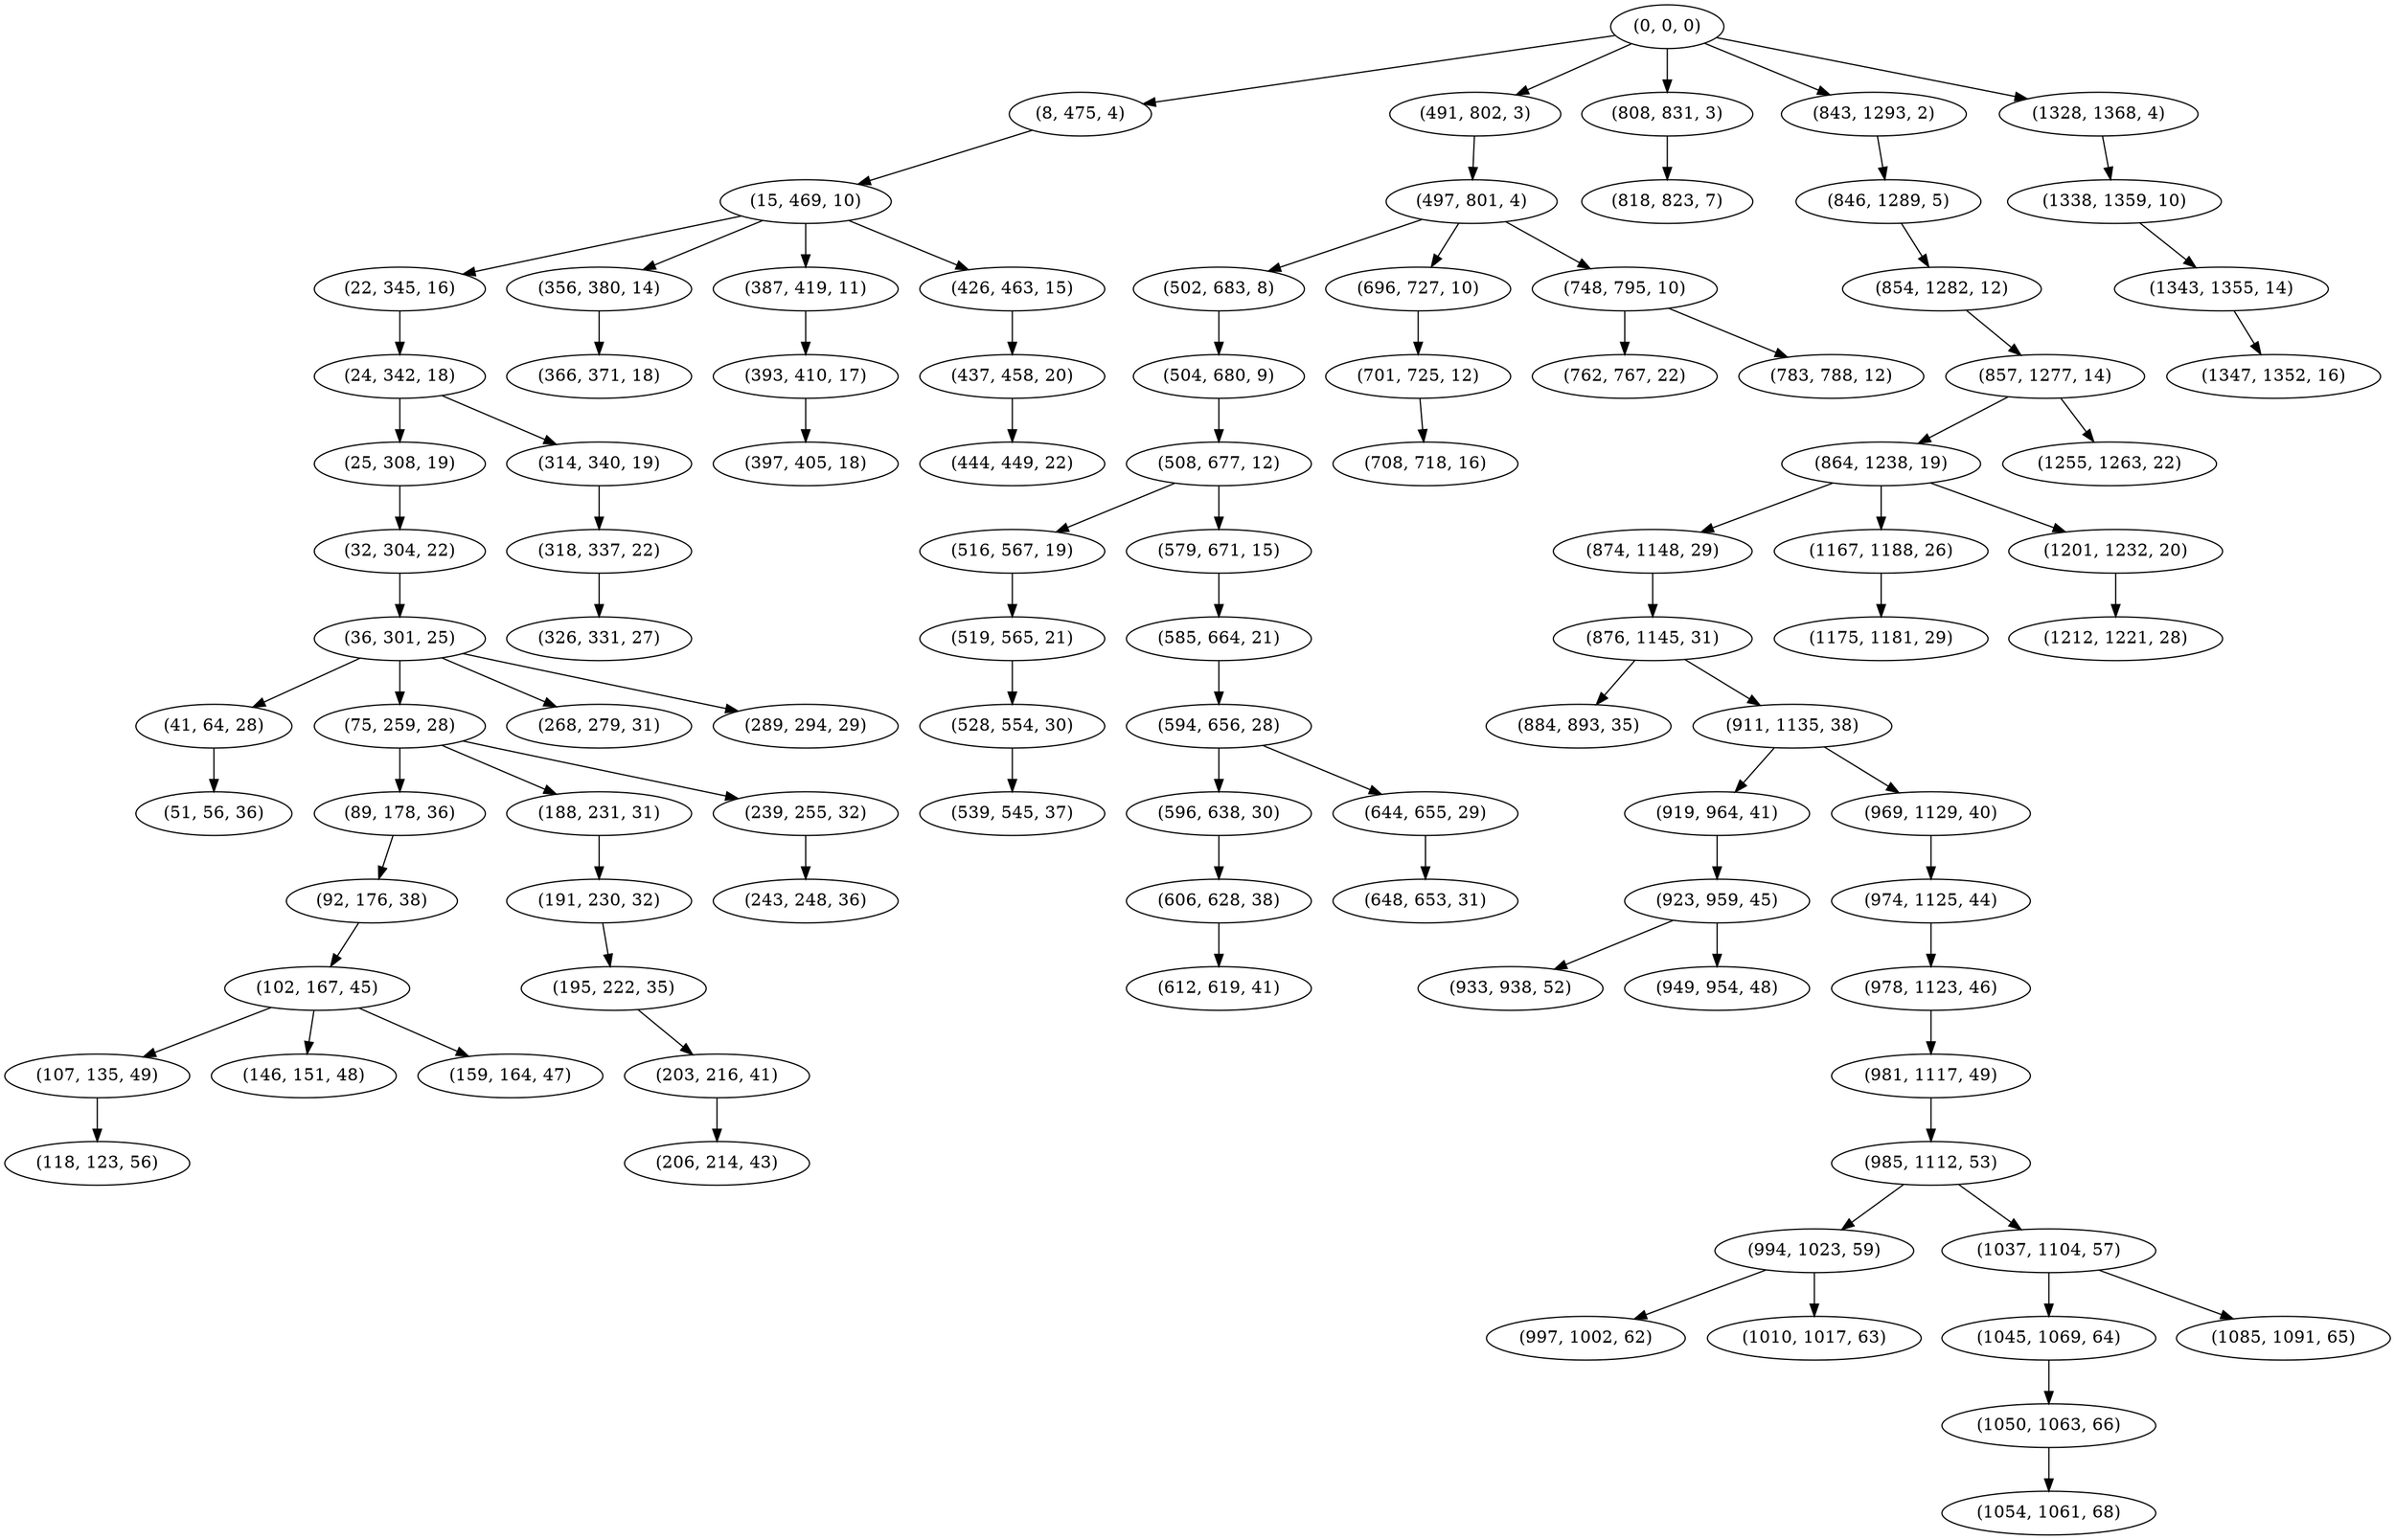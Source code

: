 digraph tree {
    "(0, 0, 0)";
    "(8, 475, 4)";
    "(15, 469, 10)";
    "(22, 345, 16)";
    "(24, 342, 18)";
    "(25, 308, 19)";
    "(32, 304, 22)";
    "(36, 301, 25)";
    "(41, 64, 28)";
    "(51, 56, 36)";
    "(75, 259, 28)";
    "(89, 178, 36)";
    "(92, 176, 38)";
    "(102, 167, 45)";
    "(107, 135, 49)";
    "(118, 123, 56)";
    "(146, 151, 48)";
    "(159, 164, 47)";
    "(188, 231, 31)";
    "(191, 230, 32)";
    "(195, 222, 35)";
    "(203, 216, 41)";
    "(206, 214, 43)";
    "(239, 255, 32)";
    "(243, 248, 36)";
    "(268, 279, 31)";
    "(289, 294, 29)";
    "(314, 340, 19)";
    "(318, 337, 22)";
    "(326, 331, 27)";
    "(356, 380, 14)";
    "(366, 371, 18)";
    "(387, 419, 11)";
    "(393, 410, 17)";
    "(397, 405, 18)";
    "(426, 463, 15)";
    "(437, 458, 20)";
    "(444, 449, 22)";
    "(491, 802, 3)";
    "(497, 801, 4)";
    "(502, 683, 8)";
    "(504, 680, 9)";
    "(508, 677, 12)";
    "(516, 567, 19)";
    "(519, 565, 21)";
    "(528, 554, 30)";
    "(539, 545, 37)";
    "(579, 671, 15)";
    "(585, 664, 21)";
    "(594, 656, 28)";
    "(596, 638, 30)";
    "(606, 628, 38)";
    "(612, 619, 41)";
    "(644, 655, 29)";
    "(648, 653, 31)";
    "(696, 727, 10)";
    "(701, 725, 12)";
    "(708, 718, 16)";
    "(748, 795, 10)";
    "(762, 767, 22)";
    "(783, 788, 12)";
    "(808, 831, 3)";
    "(818, 823, 7)";
    "(843, 1293, 2)";
    "(846, 1289, 5)";
    "(854, 1282, 12)";
    "(857, 1277, 14)";
    "(864, 1238, 19)";
    "(874, 1148, 29)";
    "(876, 1145, 31)";
    "(884, 893, 35)";
    "(911, 1135, 38)";
    "(919, 964, 41)";
    "(923, 959, 45)";
    "(933, 938, 52)";
    "(949, 954, 48)";
    "(969, 1129, 40)";
    "(974, 1125, 44)";
    "(978, 1123, 46)";
    "(981, 1117, 49)";
    "(985, 1112, 53)";
    "(994, 1023, 59)";
    "(997, 1002, 62)";
    "(1010, 1017, 63)";
    "(1037, 1104, 57)";
    "(1045, 1069, 64)";
    "(1050, 1063, 66)";
    "(1054, 1061, 68)";
    "(1085, 1091, 65)";
    "(1167, 1188, 26)";
    "(1175, 1181, 29)";
    "(1201, 1232, 20)";
    "(1212, 1221, 28)";
    "(1255, 1263, 22)";
    "(1328, 1368, 4)";
    "(1338, 1359, 10)";
    "(1343, 1355, 14)";
    "(1347, 1352, 16)";
    "(0, 0, 0)" -> "(8, 475, 4)";
    "(0, 0, 0)" -> "(491, 802, 3)";
    "(0, 0, 0)" -> "(808, 831, 3)";
    "(0, 0, 0)" -> "(843, 1293, 2)";
    "(0, 0, 0)" -> "(1328, 1368, 4)";
    "(8, 475, 4)" -> "(15, 469, 10)";
    "(15, 469, 10)" -> "(22, 345, 16)";
    "(15, 469, 10)" -> "(356, 380, 14)";
    "(15, 469, 10)" -> "(387, 419, 11)";
    "(15, 469, 10)" -> "(426, 463, 15)";
    "(22, 345, 16)" -> "(24, 342, 18)";
    "(24, 342, 18)" -> "(25, 308, 19)";
    "(24, 342, 18)" -> "(314, 340, 19)";
    "(25, 308, 19)" -> "(32, 304, 22)";
    "(32, 304, 22)" -> "(36, 301, 25)";
    "(36, 301, 25)" -> "(41, 64, 28)";
    "(36, 301, 25)" -> "(75, 259, 28)";
    "(36, 301, 25)" -> "(268, 279, 31)";
    "(36, 301, 25)" -> "(289, 294, 29)";
    "(41, 64, 28)" -> "(51, 56, 36)";
    "(75, 259, 28)" -> "(89, 178, 36)";
    "(75, 259, 28)" -> "(188, 231, 31)";
    "(75, 259, 28)" -> "(239, 255, 32)";
    "(89, 178, 36)" -> "(92, 176, 38)";
    "(92, 176, 38)" -> "(102, 167, 45)";
    "(102, 167, 45)" -> "(107, 135, 49)";
    "(102, 167, 45)" -> "(146, 151, 48)";
    "(102, 167, 45)" -> "(159, 164, 47)";
    "(107, 135, 49)" -> "(118, 123, 56)";
    "(188, 231, 31)" -> "(191, 230, 32)";
    "(191, 230, 32)" -> "(195, 222, 35)";
    "(195, 222, 35)" -> "(203, 216, 41)";
    "(203, 216, 41)" -> "(206, 214, 43)";
    "(239, 255, 32)" -> "(243, 248, 36)";
    "(314, 340, 19)" -> "(318, 337, 22)";
    "(318, 337, 22)" -> "(326, 331, 27)";
    "(356, 380, 14)" -> "(366, 371, 18)";
    "(387, 419, 11)" -> "(393, 410, 17)";
    "(393, 410, 17)" -> "(397, 405, 18)";
    "(426, 463, 15)" -> "(437, 458, 20)";
    "(437, 458, 20)" -> "(444, 449, 22)";
    "(491, 802, 3)" -> "(497, 801, 4)";
    "(497, 801, 4)" -> "(502, 683, 8)";
    "(497, 801, 4)" -> "(696, 727, 10)";
    "(497, 801, 4)" -> "(748, 795, 10)";
    "(502, 683, 8)" -> "(504, 680, 9)";
    "(504, 680, 9)" -> "(508, 677, 12)";
    "(508, 677, 12)" -> "(516, 567, 19)";
    "(508, 677, 12)" -> "(579, 671, 15)";
    "(516, 567, 19)" -> "(519, 565, 21)";
    "(519, 565, 21)" -> "(528, 554, 30)";
    "(528, 554, 30)" -> "(539, 545, 37)";
    "(579, 671, 15)" -> "(585, 664, 21)";
    "(585, 664, 21)" -> "(594, 656, 28)";
    "(594, 656, 28)" -> "(596, 638, 30)";
    "(594, 656, 28)" -> "(644, 655, 29)";
    "(596, 638, 30)" -> "(606, 628, 38)";
    "(606, 628, 38)" -> "(612, 619, 41)";
    "(644, 655, 29)" -> "(648, 653, 31)";
    "(696, 727, 10)" -> "(701, 725, 12)";
    "(701, 725, 12)" -> "(708, 718, 16)";
    "(748, 795, 10)" -> "(762, 767, 22)";
    "(748, 795, 10)" -> "(783, 788, 12)";
    "(808, 831, 3)" -> "(818, 823, 7)";
    "(843, 1293, 2)" -> "(846, 1289, 5)";
    "(846, 1289, 5)" -> "(854, 1282, 12)";
    "(854, 1282, 12)" -> "(857, 1277, 14)";
    "(857, 1277, 14)" -> "(864, 1238, 19)";
    "(857, 1277, 14)" -> "(1255, 1263, 22)";
    "(864, 1238, 19)" -> "(874, 1148, 29)";
    "(864, 1238, 19)" -> "(1167, 1188, 26)";
    "(864, 1238, 19)" -> "(1201, 1232, 20)";
    "(874, 1148, 29)" -> "(876, 1145, 31)";
    "(876, 1145, 31)" -> "(884, 893, 35)";
    "(876, 1145, 31)" -> "(911, 1135, 38)";
    "(911, 1135, 38)" -> "(919, 964, 41)";
    "(911, 1135, 38)" -> "(969, 1129, 40)";
    "(919, 964, 41)" -> "(923, 959, 45)";
    "(923, 959, 45)" -> "(933, 938, 52)";
    "(923, 959, 45)" -> "(949, 954, 48)";
    "(969, 1129, 40)" -> "(974, 1125, 44)";
    "(974, 1125, 44)" -> "(978, 1123, 46)";
    "(978, 1123, 46)" -> "(981, 1117, 49)";
    "(981, 1117, 49)" -> "(985, 1112, 53)";
    "(985, 1112, 53)" -> "(994, 1023, 59)";
    "(985, 1112, 53)" -> "(1037, 1104, 57)";
    "(994, 1023, 59)" -> "(997, 1002, 62)";
    "(994, 1023, 59)" -> "(1010, 1017, 63)";
    "(1037, 1104, 57)" -> "(1045, 1069, 64)";
    "(1037, 1104, 57)" -> "(1085, 1091, 65)";
    "(1045, 1069, 64)" -> "(1050, 1063, 66)";
    "(1050, 1063, 66)" -> "(1054, 1061, 68)";
    "(1167, 1188, 26)" -> "(1175, 1181, 29)";
    "(1201, 1232, 20)" -> "(1212, 1221, 28)";
    "(1328, 1368, 4)" -> "(1338, 1359, 10)";
    "(1338, 1359, 10)" -> "(1343, 1355, 14)";
    "(1343, 1355, 14)" -> "(1347, 1352, 16)";
}
